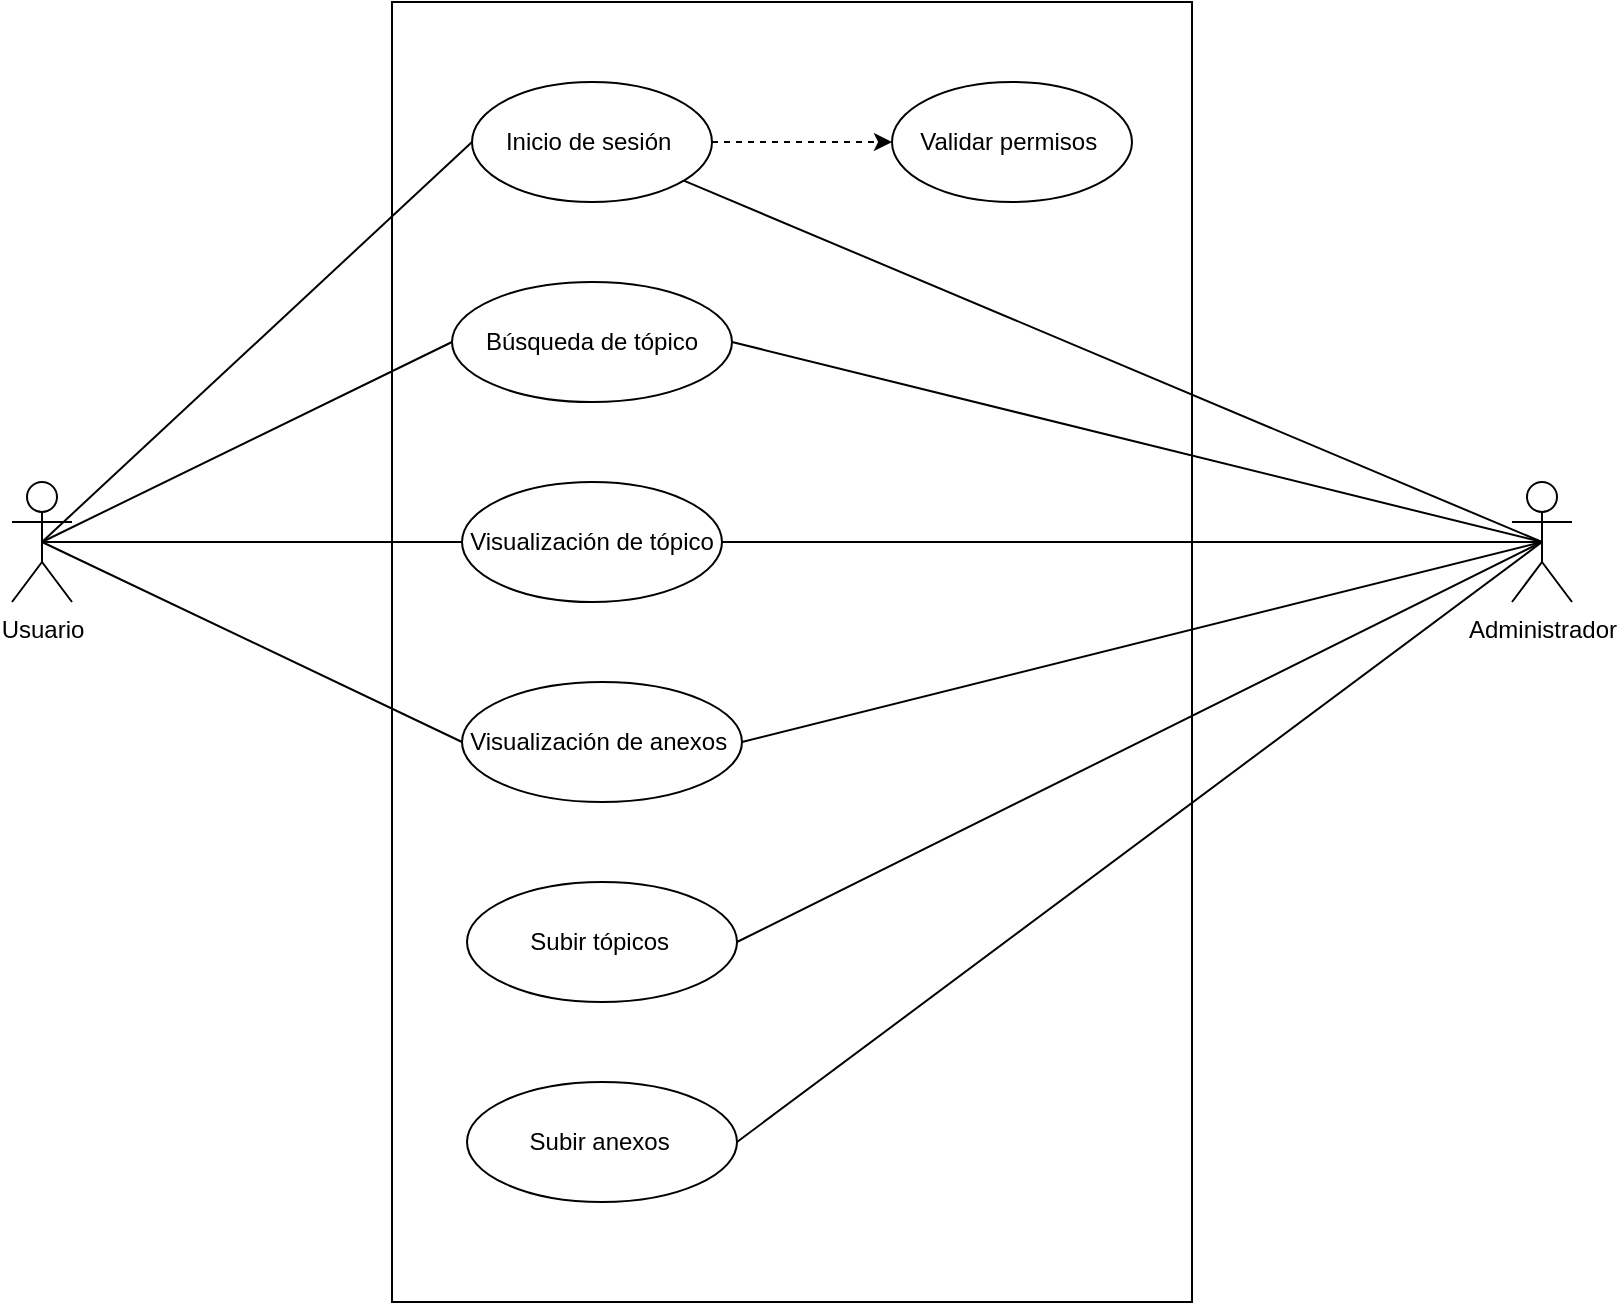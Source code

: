 <mxfile>
    <diagram id="wV4zXMq8M1AWMDgtKsBi" name="Page-1">
        <mxGraphModel dx="1117" dy="790" grid="1" gridSize="10" guides="1" tooltips="1" connect="1" arrows="1" fold="1" page="1" pageScale="1" pageWidth="1169" pageHeight="1654" math="0" shadow="0">
            <root>
                <mxCell id="0"/>
                <mxCell id="1" parent="0"/>
                <mxCell id="30" value="" style="rounded=0;whiteSpace=wrap;html=1;" vertex="1" parent="1">
                    <mxGeometry x="230" y="60" width="400" height="650" as="geometry"/>
                </mxCell>
                <mxCell id="2" value="Usuario" style="shape=umlActor;verticalLabelPosition=bottom;verticalAlign=top;html=1;outlineConnect=0;" parent="1" vertex="1">
                    <mxGeometry x="40" y="300" width="30" height="60" as="geometry"/>
                </mxCell>
                <mxCell id="21" style="edgeStyle=orthogonalEdgeStyle;rounded=0;orthogonalLoop=1;jettySize=auto;html=1;entryX=0;entryY=0.5;entryDx=0;entryDy=0;dashed=1;" edge="1" parent="1" source="5" target="20">
                    <mxGeometry relative="1" as="geometry"/>
                </mxCell>
                <mxCell id="5" value="&lt;p class=&quot;MsoNormal&quot;&gt;Inicio de sesión&amp;nbsp;&lt;/p&gt;" style="ellipse;whiteSpace=wrap;html=1;" vertex="1" parent="1">
                    <mxGeometry x="270" y="100" width="120" height="60" as="geometry"/>
                </mxCell>
                <mxCell id="7" value="" style="endArrow=none;html=1;exitX=0.5;exitY=0.5;exitDx=0;exitDy=0;exitPerimeter=0;entryX=0;entryY=0.5;entryDx=0;entryDy=0;" edge="1" parent="1" source="2" target="5">
                    <mxGeometry width="50" height="50" relative="1" as="geometry">
                        <mxPoint x="170" y="300" as="sourcePoint"/>
                        <mxPoint x="220" y="250" as="targetPoint"/>
                    </mxGeometry>
                </mxCell>
                <mxCell id="8" value="&lt;p class=&quot;MsoNormal&quot;&gt;Búsqueda de tópico&lt;/p&gt;" style="ellipse;whiteSpace=wrap;html=1;" vertex="1" parent="1">
                    <mxGeometry x="260" y="200" width="140" height="60" as="geometry"/>
                </mxCell>
                <mxCell id="9" value="" style="endArrow=none;html=1;exitX=0.5;exitY=0.5;exitDx=0;exitDy=0;exitPerimeter=0;entryX=0;entryY=0.5;entryDx=0;entryDy=0;" edge="1" parent="1" source="2" target="8">
                    <mxGeometry width="50" height="50" relative="1" as="geometry">
                        <mxPoint x="170" y="380" as="sourcePoint"/>
                        <mxPoint x="220" y="330" as="targetPoint"/>
                    </mxGeometry>
                </mxCell>
                <mxCell id="10" value="&lt;p class=&quot;MsoNormal&quot;&gt;Visualización de tópico&lt;/p&gt;" style="ellipse;whiteSpace=wrap;html=1;" vertex="1" parent="1">
                    <mxGeometry x="265" y="300" width="130" height="60" as="geometry"/>
                </mxCell>
                <mxCell id="11" value="" style="endArrow=none;html=1;exitX=0.5;exitY=0.5;exitDx=0;exitDy=0;exitPerimeter=0;entryX=0;entryY=0.5;entryDx=0;entryDy=0;" edge="1" parent="1" source="2" target="10">
                    <mxGeometry width="50" height="50" relative="1" as="geometry">
                        <mxPoint x="170" y="450" as="sourcePoint"/>
                        <mxPoint x="220" y="400" as="targetPoint"/>
                    </mxGeometry>
                </mxCell>
                <mxCell id="12" value="&lt;p class=&quot;MsoNormal&quot;&gt;&lt;/p&gt;&lt;p class=&quot;MsoNormal&quot;&gt;&lt;span&gt;Visualización de anexos&lt;/span&gt;&amp;nbsp;&lt;/p&gt;" style="ellipse;whiteSpace=wrap;html=1;" vertex="1" parent="1">
                    <mxGeometry x="265" y="400" width="140" height="60" as="geometry"/>
                </mxCell>
                <mxCell id="13" value="" style="endArrow=none;html=1;exitX=0.5;exitY=0.5;exitDx=0;exitDy=0;exitPerimeter=0;entryX=0;entryY=0.5;entryDx=0;entryDy=0;" edge="1" parent="1" source="2" target="12">
                    <mxGeometry width="50" height="50" relative="1" as="geometry">
                        <mxPoint x="140" y="450" as="sourcePoint"/>
                        <mxPoint x="190" y="400" as="targetPoint"/>
                    </mxGeometry>
                </mxCell>
                <mxCell id="16" value="&lt;p class=&quot;MsoNormal&quot;&gt;Subir tópicos&amp;nbsp;&lt;/p&gt;" style="ellipse;whiteSpace=wrap;html=1;" vertex="1" parent="1">
                    <mxGeometry x="267.5" y="500" width="135" height="60" as="geometry"/>
                </mxCell>
                <mxCell id="17" value="&lt;p class=&quot;MsoNormal&quot;&gt;Subir anexos&amp;nbsp;&lt;/p&gt;" style="ellipse;whiteSpace=wrap;html=1;" vertex="1" parent="1">
                    <mxGeometry x="267.5" y="600" width="135" height="60" as="geometry"/>
                </mxCell>
                <mxCell id="18" value="Administrador" style="shape=umlActor;verticalLabelPosition=bottom;verticalAlign=top;html=1;outlineConnect=0;" vertex="1" parent="1">
                    <mxGeometry x="790" y="300" width="30" height="60" as="geometry"/>
                </mxCell>
                <mxCell id="20" value="&lt;p class=&quot;MsoNormal&quot;&gt;Validar permisos&amp;nbsp;&lt;/p&gt;" style="ellipse;whiteSpace=wrap;html=1;" vertex="1" parent="1">
                    <mxGeometry x="480" y="100" width="120" height="60" as="geometry"/>
                </mxCell>
                <mxCell id="22" value="" style="endArrow=none;html=1;entryX=0.5;entryY=0.5;entryDx=0;entryDy=0;entryPerimeter=0;" edge="1" parent="1" source="5" target="18">
                    <mxGeometry width="50" height="50" relative="1" as="geometry">
                        <mxPoint x="650" y="370" as="sourcePoint"/>
                        <mxPoint x="700" y="320" as="targetPoint"/>
                    </mxGeometry>
                </mxCell>
                <mxCell id="24" value="" style="endArrow=none;html=1;entryX=0.5;entryY=0.5;entryDx=0;entryDy=0;entryPerimeter=0;exitX=1;exitY=0.5;exitDx=0;exitDy=0;" edge="1" parent="1" source="8" target="18">
                    <mxGeometry width="50" height="50" relative="1" as="geometry">
                        <mxPoint x="630" y="380" as="sourcePoint"/>
                        <mxPoint x="680" y="330" as="targetPoint"/>
                    </mxGeometry>
                </mxCell>
                <mxCell id="25" value="" style="endArrow=none;html=1;exitX=1;exitY=0.5;exitDx=0;exitDy=0;entryX=0.5;entryY=0.5;entryDx=0;entryDy=0;entryPerimeter=0;" edge="1" parent="1" source="10" target="18">
                    <mxGeometry width="50" height="50" relative="1" as="geometry">
                        <mxPoint x="710" y="380" as="sourcePoint"/>
                        <mxPoint x="760" y="330" as="targetPoint"/>
                    </mxGeometry>
                </mxCell>
                <mxCell id="26" value="" style="endArrow=none;html=1;exitX=1;exitY=0.5;exitDx=0;exitDy=0;entryX=0.5;entryY=0.5;entryDx=0;entryDy=0;entryPerimeter=0;" edge="1" parent="1" source="12" target="18">
                    <mxGeometry width="50" height="50" relative="1" as="geometry">
                        <mxPoint x="610" y="450" as="sourcePoint"/>
                        <mxPoint x="660" y="400" as="targetPoint"/>
                    </mxGeometry>
                </mxCell>
                <mxCell id="27" value="" style="endArrow=none;html=1;exitX=1;exitY=0.5;exitDx=0;exitDy=0;entryX=0.5;entryY=0.5;entryDx=0;entryDy=0;entryPerimeter=0;" edge="1" parent="1" source="16" target="18">
                    <mxGeometry width="50" height="50" relative="1" as="geometry">
                        <mxPoint x="570" y="530" as="sourcePoint"/>
                        <mxPoint x="810" y="330" as="targetPoint"/>
                    </mxGeometry>
                </mxCell>
                <mxCell id="28" value="" style="endArrow=none;html=1;entryX=0.5;entryY=0.5;entryDx=0;entryDy=0;entryPerimeter=0;exitX=1;exitY=0.5;exitDx=0;exitDy=0;" edge="1" parent="1" source="17" target="18">
                    <mxGeometry width="50" height="50" relative="1" as="geometry">
                        <mxPoint x="630" y="580" as="sourcePoint"/>
                        <mxPoint x="680" y="530" as="targetPoint"/>
                    </mxGeometry>
                </mxCell>
            </root>
        </mxGraphModel>
    </diagram>
</mxfile>